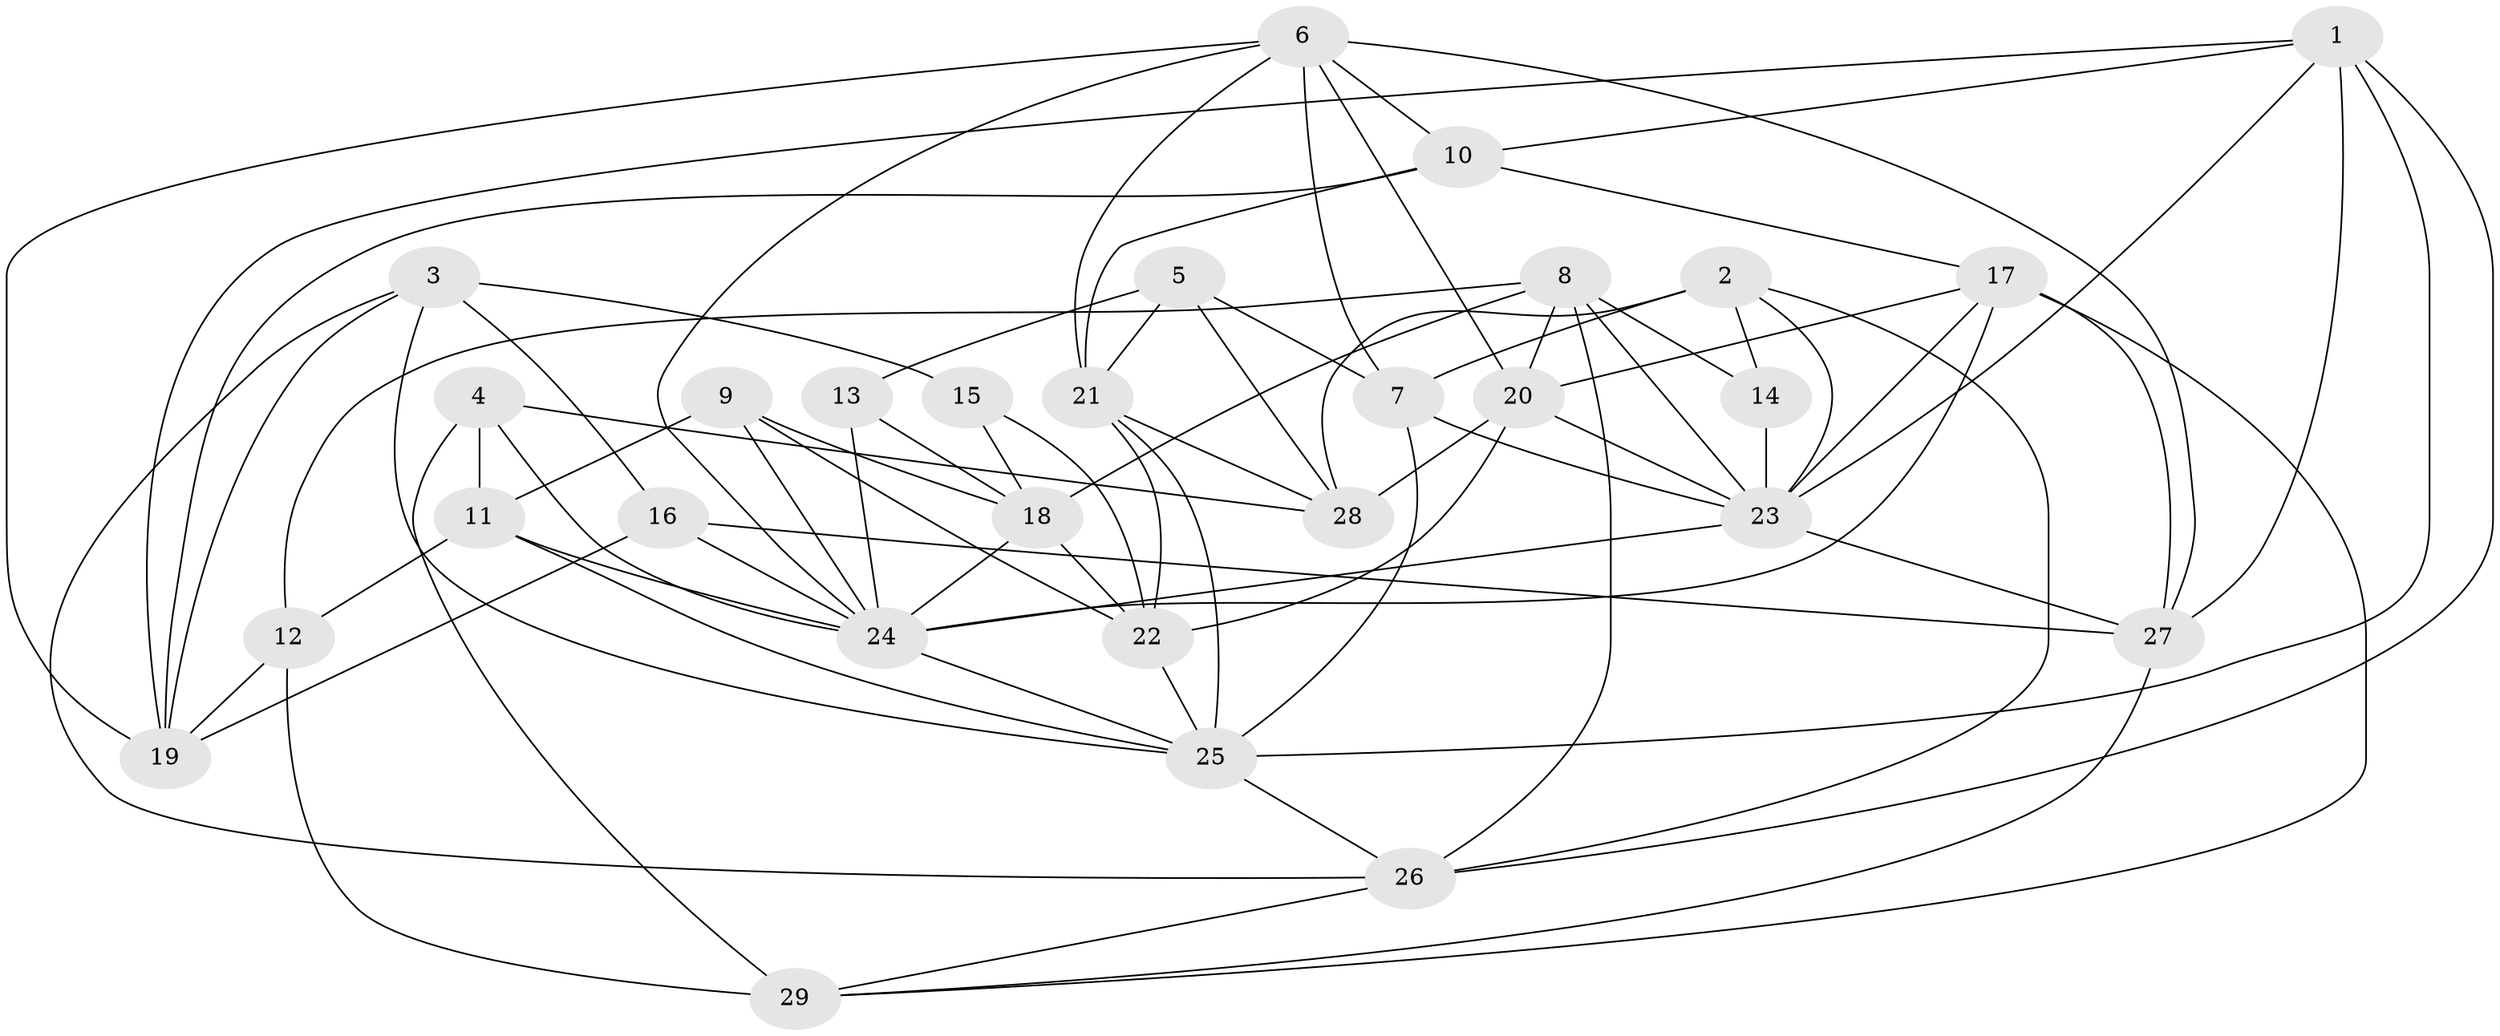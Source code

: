 // original degree distribution, {4: 1.0}
// Generated by graph-tools (version 1.1) at 2025/26/03/09/25 03:26:55]
// undirected, 29 vertices, 79 edges
graph export_dot {
graph [start="1"]
  node [color=gray90,style=filled];
  1;
  2;
  3;
  4;
  5;
  6;
  7;
  8;
  9;
  10;
  11;
  12;
  13;
  14;
  15;
  16;
  17;
  18;
  19;
  20;
  21;
  22;
  23;
  24;
  25;
  26;
  27;
  28;
  29;
  1 -- 10 [weight=1.0];
  1 -- 19 [weight=1.0];
  1 -- 23 [weight=1.0];
  1 -- 25 [weight=1.0];
  1 -- 26 [weight=1.0];
  1 -- 27 [weight=1.0];
  2 -- 7 [weight=1.0];
  2 -- 14 [weight=1.0];
  2 -- 23 [weight=1.0];
  2 -- 26 [weight=1.0];
  2 -- 28 [weight=2.0];
  3 -- 15 [weight=2.0];
  3 -- 16 [weight=1.0];
  3 -- 19 [weight=1.0];
  3 -- 25 [weight=1.0];
  3 -- 26 [weight=1.0];
  4 -- 11 [weight=2.0];
  4 -- 24 [weight=1.0];
  4 -- 28 [weight=1.0];
  4 -- 29 [weight=2.0];
  5 -- 7 [weight=2.0];
  5 -- 13 [weight=2.0];
  5 -- 21 [weight=1.0];
  5 -- 28 [weight=1.0];
  6 -- 7 [weight=1.0];
  6 -- 10 [weight=2.0];
  6 -- 19 [weight=1.0];
  6 -- 20 [weight=1.0];
  6 -- 21 [weight=1.0];
  6 -- 24 [weight=1.0];
  6 -- 27 [weight=1.0];
  7 -- 23 [weight=1.0];
  7 -- 25 [weight=1.0];
  8 -- 12 [weight=1.0];
  8 -- 14 [weight=1.0];
  8 -- 18 [weight=1.0];
  8 -- 20 [weight=1.0];
  8 -- 23 [weight=1.0];
  8 -- 26 [weight=1.0];
  9 -- 11 [weight=1.0];
  9 -- 18 [weight=1.0];
  9 -- 22 [weight=1.0];
  9 -- 24 [weight=1.0];
  10 -- 17 [weight=1.0];
  10 -- 19 [weight=1.0];
  10 -- 21 [weight=1.0];
  11 -- 12 [weight=1.0];
  11 -- 24 [weight=1.0];
  11 -- 25 [weight=1.0];
  12 -- 19 [weight=1.0];
  12 -- 29 [weight=1.0];
  13 -- 18 [weight=1.0];
  13 -- 24 [weight=1.0];
  14 -- 23 [weight=2.0];
  15 -- 18 [weight=1.0];
  15 -- 22 [weight=1.0];
  16 -- 19 [weight=1.0];
  16 -- 24 [weight=1.0];
  16 -- 27 [weight=1.0];
  17 -- 20 [weight=1.0];
  17 -- 23 [weight=1.0];
  17 -- 24 [weight=1.0];
  17 -- 27 [weight=1.0];
  17 -- 29 [weight=1.0];
  18 -- 22 [weight=1.0];
  18 -- 24 [weight=1.0];
  20 -- 22 [weight=1.0];
  20 -- 23 [weight=1.0];
  20 -- 28 [weight=1.0];
  21 -- 22 [weight=1.0];
  21 -- 25 [weight=1.0];
  21 -- 28 [weight=1.0];
  22 -- 25 [weight=1.0];
  23 -- 24 [weight=1.0];
  23 -- 27 [weight=1.0];
  24 -- 25 [weight=1.0];
  25 -- 26 [weight=1.0];
  26 -- 29 [weight=1.0];
  27 -- 29 [weight=1.0];
}
